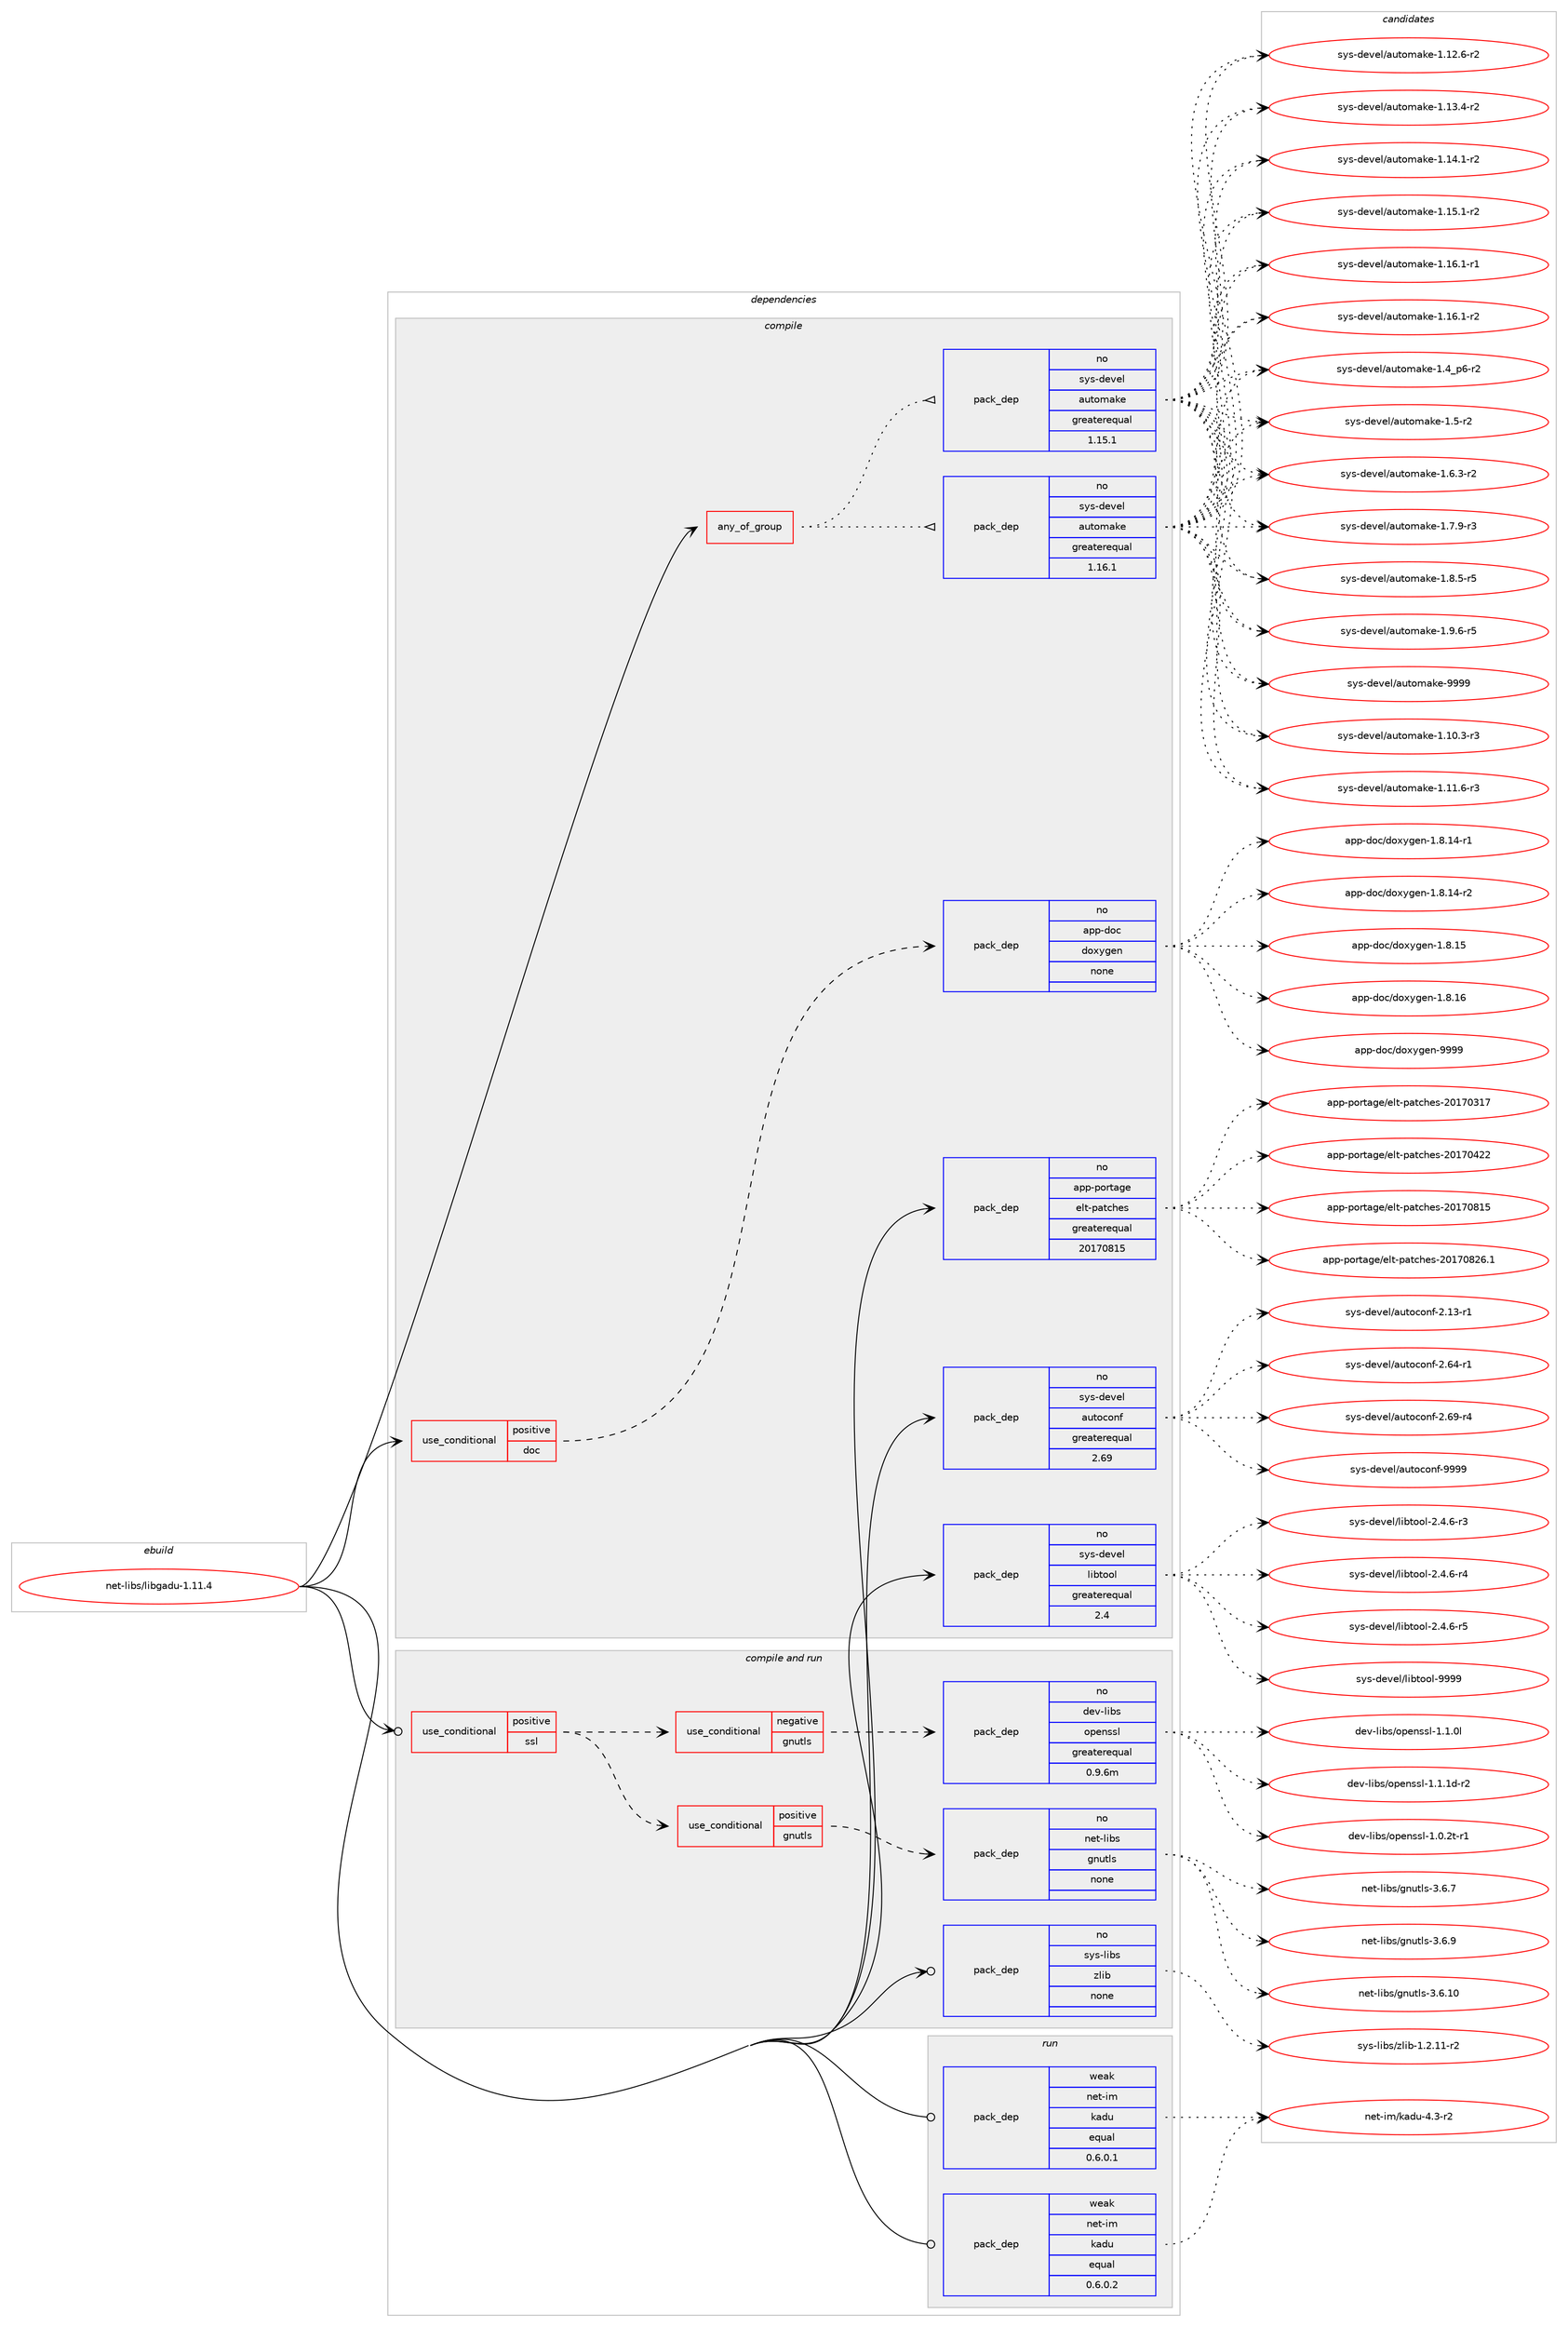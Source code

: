 digraph prolog {

# *************
# Graph options
# *************

newrank=true;
concentrate=true;
compound=true;
graph [rankdir=LR,fontname=Helvetica,fontsize=10,ranksep=1.5];#, ranksep=2.5, nodesep=0.2];
edge  [arrowhead=vee];
node  [fontname=Helvetica,fontsize=10];

# **********
# The ebuild
# **********

subgraph cluster_leftcol {
color=gray;
rank=same;
label=<<i>ebuild</i>>;
id [label="net-libs/libgadu-1.11.4", color=red, width=4, href="../net-libs/libgadu-1.11.4.svg"];
}

# ****************
# The dependencies
# ****************

subgraph cluster_midcol {
color=gray;
label=<<i>dependencies</i>>;
subgraph cluster_compile {
fillcolor="#eeeeee";
style=filled;
label=<<i>compile</i>>;
subgraph any13999 {
dependency826415 [label=<<TABLE BORDER="0" CELLBORDER="1" CELLSPACING="0" CELLPADDING="4"><TR><TD CELLPADDING="10">any_of_group</TD></TR></TABLE>>, shape=none, color=red];subgraph pack610517 {
dependency826416 [label=<<TABLE BORDER="0" CELLBORDER="1" CELLSPACING="0" CELLPADDING="4" WIDTH="220"><TR><TD ROWSPAN="6" CELLPADDING="30">pack_dep</TD></TR><TR><TD WIDTH="110">no</TD></TR><TR><TD>sys-devel</TD></TR><TR><TD>automake</TD></TR><TR><TD>greaterequal</TD></TR><TR><TD>1.16.1</TD></TR></TABLE>>, shape=none, color=blue];
}
dependency826415:e -> dependency826416:w [weight=20,style="dotted",arrowhead="oinv"];
subgraph pack610518 {
dependency826417 [label=<<TABLE BORDER="0" CELLBORDER="1" CELLSPACING="0" CELLPADDING="4" WIDTH="220"><TR><TD ROWSPAN="6" CELLPADDING="30">pack_dep</TD></TR><TR><TD WIDTH="110">no</TD></TR><TR><TD>sys-devel</TD></TR><TR><TD>automake</TD></TR><TR><TD>greaterequal</TD></TR><TR><TD>1.15.1</TD></TR></TABLE>>, shape=none, color=blue];
}
dependency826415:e -> dependency826417:w [weight=20,style="dotted",arrowhead="oinv"];
}
id:e -> dependency826415:w [weight=20,style="solid",arrowhead="vee"];
subgraph cond201442 {
dependency826418 [label=<<TABLE BORDER="0" CELLBORDER="1" CELLSPACING="0" CELLPADDING="4"><TR><TD ROWSPAN="3" CELLPADDING="10">use_conditional</TD></TR><TR><TD>positive</TD></TR><TR><TD>doc</TD></TR></TABLE>>, shape=none, color=red];
subgraph pack610519 {
dependency826419 [label=<<TABLE BORDER="0" CELLBORDER="1" CELLSPACING="0" CELLPADDING="4" WIDTH="220"><TR><TD ROWSPAN="6" CELLPADDING="30">pack_dep</TD></TR><TR><TD WIDTH="110">no</TD></TR><TR><TD>app-doc</TD></TR><TR><TD>doxygen</TD></TR><TR><TD>none</TD></TR><TR><TD></TD></TR></TABLE>>, shape=none, color=blue];
}
dependency826418:e -> dependency826419:w [weight=20,style="dashed",arrowhead="vee"];
}
id:e -> dependency826418:w [weight=20,style="solid",arrowhead="vee"];
subgraph pack610520 {
dependency826420 [label=<<TABLE BORDER="0" CELLBORDER="1" CELLSPACING="0" CELLPADDING="4" WIDTH="220"><TR><TD ROWSPAN="6" CELLPADDING="30">pack_dep</TD></TR><TR><TD WIDTH="110">no</TD></TR><TR><TD>app-portage</TD></TR><TR><TD>elt-patches</TD></TR><TR><TD>greaterequal</TD></TR><TR><TD>20170815</TD></TR></TABLE>>, shape=none, color=blue];
}
id:e -> dependency826420:w [weight=20,style="solid",arrowhead="vee"];
subgraph pack610521 {
dependency826421 [label=<<TABLE BORDER="0" CELLBORDER="1" CELLSPACING="0" CELLPADDING="4" WIDTH="220"><TR><TD ROWSPAN="6" CELLPADDING="30">pack_dep</TD></TR><TR><TD WIDTH="110">no</TD></TR><TR><TD>sys-devel</TD></TR><TR><TD>autoconf</TD></TR><TR><TD>greaterequal</TD></TR><TR><TD>2.69</TD></TR></TABLE>>, shape=none, color=blue];
}
id:e -> dependency826421:w [weight=20,style="solid",arrowhead="vee"];
subgraph pack610522 {
dependency826422 [label=<<TABLE BORDER="0" CELLBORDER="1" CELLSPACING="0" CELLPADDING="4" WIDTH="220"><TR><TD ROWSPAN="6" CELLPADDING="30">pack_dep</TD></TR><TR><TD WIDTH="110">no</TD></TR><TR><TD>sys-devel</TD></TR><TR><TD>libtool</TD></TR><TR><TD>greaterequal</TD></TR><TR><TD>2.4</TD></TR></TABLE>>, shape=none, color=blue];
}
id:e -> dependency826422:w [weight=20,style="solid",arrowhead="vee"];
}
subgraph cluster_compileandrun {
fillcolor="#eeeeee";
style=filled;
label=<<i>compile and run</i>>;
subgraph cond201443 {
dependency826423 [label=<<TABLE BORDER="0" CELLBORDER="1" CELLSPACING="0" CELLPADDING="4"><TR><TD ROWSPAN="3" CELLPADDING="10">use_conditional</TD></TR><TR><TD>positive</TD></TR><TR><TD>ssl</TD></TR></TABLE>>, shape=none, color=red];
subgraph cond201444 {
dependency826424 [label=<<TABLE BORDER="0" CELLBORDER="1" CELLSPACING="0" CELLPADDING="4"><TR><TD ROWSPAN="3" CELLPADDING="10">use_conditional</TD></TR><TR><TD>positive</TD></TR><TR><TD>gnutls</TD></TR></TABLE>>, shape=none, color=red];
subgraph pack610523 {
dependency826425 [label=<<TABLE BORDER="0" CELLBORDER="1" CELLSPACING="0" CELLPADDING="4" WIDTH="220"><TR><TD ROWSPAN="6" CELLPADDING="30">pack_dep</TD></TR><TR><TD WIDTH="110">no</TD></TR><TR><TD>net-libs</TD></TR><TR><TD>gnutls</TD></TR><TR><TD>none</TD></TR><TR><TD></TD></TR></TABLE>>, shape=none, color=blue];
}
dependency826424:e -> dependency826425:w [weight=20,style="dashed",arrowhead="vee"];
}
dependency826423:e -> dependency826424:w [weight=20,style="dashed",arrowhead="vee"];
subgraph cond201445 {
dependency826426 [label=<<TABLE BORDER="0" CELLBORDER="1" CELLSPACING="0" CELLPADDING="4"><TR><TD ROWSPAN="3" CELLPADDING="10">use_conditional</TD></TR><TR><TD>negative</TD></TR><TR><TD>gnutls</TD></TR></TABLE>>, shape=none, color=red];
subgraph pack610524 {
dependency826427 [label=<<TABLE BORDER="0" CELLBORDER="1" CELLSPACING="0" CELLPADDING="4" WIDTH="220"><TR><TD ROWSPAN="6" CELLPADDING="30">pack_dep</TD></TR><TR><TD WIDTH="110">no</TD></TR><TR><TD>dev-libs</TD></TR><TR><TD>openssl</TD></TR><TR><TD>greaterequal</TD></TR><TR><TD>0.9.6m</TD></TR></TABLE>>, shape=none, color=blue];
}
dependency826426:e -> dependency826427:w [weight=20,style="dashed",arrowhead="vee"];
}
dependency826423:e -> dependency826426:w [weight=20,style="dashed",arrowhead="vee"];
}
id:e -> dependency826423:w [weight=20,style="solid",arrowhead="odotvee"];
subgraph pack610525 {
dependency826428 [label=<<TABLE BORDER="0" CELLBORDER="1" CELLSPACING="0" CELLPADDING="4" WIDTH="220"><TR><TD ROWSPAN="6" CELLPADDING="30">pack_dep</TD></TR><TR><TD WIDTH="110">no</TD></TR><TR><TD>sys-libs</TD></TR><TR><TD>zlib</TD></TR><TR><TD>none</TD></TR><TR><TD></TD></TR></TABLE>>, shape=none, color=blue];
}
id:e -> dependency826428:w [weight=20,style="solid",arrowhead="odotvee"];
}
subgraph cluster_run {
fillcolor="#eeeeee";
style=filled;
label=<<i>run</i>>;
subgraph pack610526 {
dependency826429 [label=<<TABLE BORDER="0" CELLBORDER="1" CELLSPACING="0" CELLPADDING="4" WIDTH="220"><TR><TD ROWSPAN="6" CELLPADDING="30">pack_dep</TD></TR><TR><TD WIDTH="110">weak</TD></TR><TR><TD>net-im</TD></TR><TR><TD>kadu</TD></TR><TR><TD>equal</TD></TR><TR><TD>0.6.0.1</TD></TR></TABLE>>, shape=none, color=blue];
}
id:e -> dependency826429:w [weight=20,style="solid",arrowhead="odot"];
subgraph pack610527 {
dependency826430 [label=<<TABLE BORDER="0" CELLBORDER="1" CELLSPACING="0" CELLPADDING="4" WIDTH="220"><TR><TD ROWSPAN="6" CELLPADDING="30">pack_dep</TD></TR><TR><TD WIDTH="110">weak</TD></TR><TR><TD>net-im</TD></TR><TR><TD>kadu</TD></TR><TR><TD>equal</TD></TR><TR><TD>0.6.0.2</TD></TR></TABLE>>, shape=none, color=blue];
}
id:e -> dependency826430:w [weight=20,style="solid",arrowhead="odot"];
}
}

# **************
# The candidates
# **************

subgraph cluster_choices {
rank=same;
color=gray;
label=<<i>candidates</i>>;

subgraph choice610517 {
color=black;
nodesep=1;
choice11512111545100101118101108479711711611110997107101454946494846514511451 [label="sys-devel/automake-1.10.3-r3", color=red, width=4,href="../sys-devel/automake-1.10.3-r3.svg"];
choice11512111545100101118101108479711711611110997107101454946494946544511451 [label="sys-devel/automake-1.11.6-r3", color=red, width=4,href="../sys-devel/automake-1.11.6-r3.svg"];
choice11512111545100101118101108479711711611110997107101454946495046544511450 [label="sys-devel/automake-1.12.6-r2", color=red, width=4,href="../sys-devel/automake-1.12.6-r2.svg"];
choice11512111545100101118101108479711711611110997107101454946495146524511450 [label="sys-devel/automake-1.13.4-r2", color=red, width=4,href="../sys-devel/automake-1.13.4-r2.svg"];
choice11512111545100101118101108479711711611110997107101454946495246494511450 [label="sys-devel/automake-1.14.1-r2", color=red, width=4,href="../sys-devel/automake-1.14.1-r2.svg"];
choice11512111545100101118101108479711711611110997107101454946495346494511450 [label="sys-devel/automake-1.15.1-r2", color=red, width=4,href="../sys-devel/automake-1.15.1-r2.svg"];
choice11512111545100101118101108479711711611110997107101454946495446494511449 [label="sys-devel/automake-1.16.1-r1", color=red, width=4,href="../sys-devel/automake-1.16.1-r1.svg"];
choice11512111545100101118101108479711711611110997107101454946495446494511450 [label="sys-devel/automake-1.16.1-r2", color=red, width=4,href="../sys-devel/automake-1.16.1-r2.svg"];
choice115121115451001011181011084797117116111109971071014549465295112544511450 [label="sys-devel/automake-1.4_p6-r2", color=red, width=4,href="../sys-devel/automake-1.4_p6-r2.svg"];
choice11512111545100101118101108479711711611110997107101454946534511450 [label="sys-devel/automake-1.5-r2", color=red, width=4,href="../sys-devel/automake-1.5-r2.svg"];
choice115121115451001011181011084797117116111109971071014549465446514511450 [label="sys-devel/automake-1.6.3-r2", color=red, width=4,href="../sys-devel/automake-1.6.3-r2.svg"];
choice115121115451001011181011084797117116111109971071014549465546574511451 [label="sys-devel/automake-1.7.9-r3", color=red, width=4,href="../sys-devel/automake-1.7.9-r3.svg"];
choice115121115451001011181011084797117116111109971071014549465646534511453 [label="sys-devel/automake-1.8.5-r5", color=red, width=4,href="../sys-devel/automake-1.8.5-r5.svg"];
choice115121115451001011181011084797117116111109971071014549465746544511453 [label="sys-devel/automake-1.9.6-r5", color=red, width=4,href="../sys-devel/automake-1.9.6-r5.svg"];
choice115121115451001011181011084797117116111109971071014557575757 [label="sys-devel/automake-9999", color=red, width=4,href="../sys-devel/automake-9999.svg"];
dependency826416:e -> choice11512111545100101118101108479711711611110997107101454946494846514511451:w [style=dotted,weight="100"];
dependency826416:e -> choice11512111545100101118101108479711711611110997107101454946494946544511451:w [style=dotted,weight="100"];
dependency826416:e -> choice11512111545100101118101108479711711611110997107101454946495046544511450:w [style=dotted,weight="100"];
dependency826416:e -> choice11512111545100101118101108479711711611110997107101454946495146524511450:w [style=dotted,weight="100"];
dependency826416:e -> choice11512111545100101118101108479711711611110997107101454946495246494511450:w [style=dotted,weight="100"];
dependency826416:e -> choice11512111545100101118101108479711711611110997107101454946495346494511450:w [style=dotted,weight="100"];
dependency826416:e -> choice11512111545100101118101108479711711611110997107101454946495446494511449:w [style=dotted,weight="100"];
dependency826416:e -> choice11512111545100101118101108479711711611110997107101454946495446494511450:w [style=dotted,weight="100"];
dependency826416:e -> choice115121115451001011181011084797117116111109971071014549465295112544511450:w [style=dotted,weight="100"];
dependency826416:e -> choice11512111545100101118101108479711711611110997107101454946534511450:w [style=dotted,weight="100"];
dependency826416:e -> choice115121115451001011181011084797117116111109971071014549465446514511450:w [style=dotted,weight="100"];
dependency826416:e -> choice115121115451001011181011084797117116111109971071014549465546574511451:w [style=dotted,weight="100"];
dependency826416:e -> choice115121115451001011181011084797117116111109971071014549465646534511453:w [style=dotted,weight="100"];
dependency826416:e -> choice115121115451001011181011084797117116111109971071014549465746544511453:w [style=dotted,weight="100"];
dependency826416:e -> choice115121115451001011181011084797117116111109971071014557575757:w [style=dotted,weight="100"];
}
subgraph choice610518 {
color=black;
nodesep=1;
choice11512111545100101118101108479711711611110997107101454946494846514511451 [label="sys-devel/automake-1.10.3-r3", color=red, width=4,href="../sys-devel/automake-1.10.3-r3.svg"];
choice11512111545100101118101108479711711611110997107101454946494946544511451 [label="sys-devel/automake-1.11.6-r3", color=red, width=4,href="../sys-devel/automake-1.11.6-r3.svg"];
choice11512111545100101118101108479711711611110997107101454946495046544511450 [label="sys-devel/automake-1.12.6-r2", color=red, width=4,href="../sys-devel/automake-1.12.6-r2.svg"];
choice11512111545100101118101108479711711611110997107101454946495146524511450 [label="sys-devel/automake-1.13.4-r2", color=red, width=4,href="../sys-devel/automake-1.13.4-r2.svg"];
choice11512111545100101118101108479711711611110997107101454946495246494511450 [label="sys-devel/automake-1.14.1-r2", color=red, width=4,href="../sys-devel/automake-1.14.1-r2.svg"];
choice11512111545100101118101108479711711611110997107101454946495346494511450 [label="sys-devel/automake-1.15.1-r2", color=red, width=4,href="../sys-devel/automake-1.15.1-r2.svg"];
choice11512111545100101118101108479711711611110997107101454946495446494511449 [label="sys-devel/automake-1.16.1-r1", color=red, width=4,href="../sys-devel/automake-1.16.1-r1.svg"];
choice11512111545100101118101108479711711611110997107101454946495446494511450 [label="sys-devel/automake-1.16.1-r2", color=red, width=4,href="../sys-devel/automake-1.16.1-r2.svg"];
choice115121115451001011181011084797117116111109971071014549465295112544511450 [label="sys-devel/automake-1.4_p6-r2", color=red, width=4,href="../sys-devel/automake-1.4_p6-r2.svg"];
choice11512111545100101118101108479711711611110997107101454946534511450 [label="sys-devel/automake-1.5-r2", color=red, width=4,href="../sys-devel/automake-1.5-r2.svg"];
choice115121115451001011181011084797117116111109971071014549465446514511450 [label="sys-devel/automake-1.6.3-r2", color=red, width=4,href="../sys-devel/automake-1.6.3-r2.svg"];
choice115121115451001011181011084797117116111109971071014549465546574511451 [label="sys-devel/automake-1.7.9-r3", color=red, width=4,href="../sys-devel/automake-1.7.9-r3.svg"];
choice115121115451001011181011084797117116111109971071014549465646534511453 [label="sys-devel/automake-1.8.5-r5", color=red, width=4,href="../sys-devel/automake-1.8.5-r5.svg"];
choice115121115451001011181011084797117116111109971071014549465746544511453 [label="sys-devel/automake-1.9.6-r5", color=red, width=4,href="../sys-devel/automake-1.9.6-r5.svg"];
choice115121115451001011181011084797117116111109971071014557575757 [label="sys-devel/automake-9999", color=red, width=4,href="../sys-devel/automake-9999.svg"];
dependency826417:e -> choice11512111545100101118101108479711711611110997107101454946494846514511451:w [style=dotted,weight="100"];
dependency826417:e -> choice11512111545100101118101108479711711611110997107101454946494946544511451:w [style=dotted,weight="100"];
dependency826417:e -> choice11512111545100101118101108479711711611110997107101454946495046544511450:w [style=dotted,weight="100"];
dependency826417:e -> choice11512111545100101118101108479711711611110997107101454946495146524511450:w [style=dotted,weight="100"];
dependency826417:e -> choice11512111545100101118101108479711711611110997107101454946495246494511450:w [style=dotted,weight="100"];
dependency826417:e -> choice11512111545100101118101108479711711611110997107101454946495346494511450:w [style=dotted,weight="100"];
dependency826417:e -> choice11512111545100101118101108479711711611110997107101454946495446494511449:w [style=dotted,weight="100"];
dependency826417:e -> choice11512111545100101118101108479711711611110997107101454946495446494511450:w [style=dotted,weight="100"];
dependency826417:e -> choice115121115451001011181011084797117116111109971071014549465295112544511450:w [style=dotted,weight="100"];
dependency826417:e -> choice11512111545100101118101108479711711611110997107101454946534511450:w [style=dotted,weight="100"];
dependency826417:e -> choice115121115451001011181011084797117116111109971071014549465446514511450:w [style=dotted,weight="100"];
dependency826417:e -> choice115121115451001011181011084797117116111109971071014549465546574511451:w [style=dotted,weight="100"];
dependency826417:e -> choice115121115451001011181011084797117116111109971071014549465646534511453:w [style=dotted,weight="100"];
dependency826417:e -> choice115121115451001011181011084797117116111109971071014549465746544511453:w [style=dotted,weight="100"];
dependency826417:e -> choice115121115451001011181011084797117116111109971071014557575757:w [style=dotted,weight="100"];
}
subgraph choice610519 {
color=black;
nodesep=1;
choice97112112451001119947100111120121103101110454946564649524511449 [label="app-doc/doxygen-1.8.14-r1", color=red, width=4,href="../app-doc/doxygen-1.8.14-r1.svg"];
choice97112112451001119947100111120121103101110454946564649524511450 [label="app-doc/doxygen-1.8.14-r2", color=red, width=4,href="../app-doc/doxygen-1.8.14-r2.svg"];
choice9711211245100111994710011112012110310111045494656464953 [label="app-doc/doxygen-1.8.15", color=red, width=4,href="../app-doc/doxygen-1.8.15.svg"];
choice9711211245100111994710011112012110310111045494656464954 [label="app-doc/doxygen-1.8.16", color=red, width=4,href="../app-doc/doxygen-1.8.16.svg"];
choice971121124510011199471001111201211031011104557575757 [label="app-doc/doxygen-9999", color=red, width=4,href="../app-doc/doxygen-9999.svg"];
dependency826419:e -> choice97112112451001119947100111120121103101110454946564649524511449:w [style=dotted,weight="100"];
dependency826419:e -> choice97112112451001119947100111120121103101110454946564649524511450:w [style=dotted,weight="100"];
dependency826419:e -> choice9711211245100111994710011112012110310111045494656464953:w [style=dotted,weight="100"];
dependency826419:e -> choice9711211245100111994710011112012110310111045494656464954:w [style=dotted,weight="100"];
dependency826419:e -> choice971121124510011199471001111201211031011104557575757:w [style=dotted,weight="100"];
}
subgraph choice610520 {
color=black;
nodesep=1;
choice97112112451121111141169710310147101108116451129711699104101115455048495548514955 [label="app-portage/elt-patches-20170317", color=red, width=4,href="../app-portage/elt-patches-20170317.svg"];
choice97112112451121111141169710310147101108116451129711699104101115455048495548525050 [label="app-portage/elt-patches-20170422", color=red, width=4,href="../app-portage/elt-patches-20170422.svg"];
choice97112112451121111141169710310147101108116451129711699104101115455048495548564953 [label="app-portage/elt-patches-20170815", color=red, width=4,href="../app-portage/elt-patches-20170815.svg"];
choice971121124511211111411697103101471011081164511297116991041011154550484955485650544649 [label="app-portage/elt-patches-20170826.1", color=red, width=4,href="../app-portage/elt-patches-20170826.1.svg"];
dependency826420:e -> choice97112112451121111141169710310147101108116451129711699104101115455048495548514955:w [style=dotted,weight="100"];
dependency826420:e -> choice97112112451121111141169710310147101108116451129711699104101115455048495548525050:w [style=dotted,weight="100"];
dependency826420:e -> choice97112112451121111141169710310147101108116451129711699104101115455048495548564953:w [style=dotted,weight="100"];
dependency826420:e -> choice971121124511211111411697103101471011081164511297116991041011154550484955485650544649:w [style=dotted,weight="100"];
}
subgraph choice610521 {
color=black;
nodesep=1;
choice1151211154510010111810110847971171161119911111010245504649514511449 [label="sys-devel/autoconf-2.13-r1", color=red, width=4,href="../sys-devel/autoconf-2.13-r1.svg"];
choice1151211154510010111810110847971171161119911111010245504654524511449 [label="sys-devel/autoconf-2.64-r1", color=red, width=4,href="../sys-devel/autoconf-2.64-r1.svg"];
choice1151211154510010111810110847971171161119911111010245504654574511452 [label="sys-devel/autoconf-2.69-r4", color=red, width=4,href="../sys-devel/autoconf-2.69-r4.svg"];
choice115121115451001011181011084797117116111991111101024557575757 [label="sys-devel/autoconf-9999", color=red, width=4,href="../sys-devel/autoconf-9999.svg"];
dependency826421:e -> choice1151211154510010111810110847971171161119911111010245504649514511449:w [style=dotted,weight="100"];
dependency826421:e -> choice1151211154510010111810110847971171161119911111010245504654524511449:w [style=dotted,weight="100"];
dependency826421:e -> choice1151211154510010111810110847971171161119911111010245504654574511452:w [style=dotted,weight="100"];
dependency826421:e -> choice115121115451001011181011084797117116111991111101024557575757:w [style=dotted,weight="100"];
}
subgraph choice610522 {
color=black;
nodesep=1;
choice1151211154510010111810110847108105981161111111084550465246544511451 [label="sys-devel/libtool-2.4.6-r3", color=red, width=4,href="../sys-devel/libtool-2.4.6-r3.svg"];
choice1151211154510010111810110847108105981161111111084550465246544511452 [label="sys-devel/libtool-2.4.6-r4", color=red, width=4,href="../sys-devel/libtool-2.4.6-r4.svg"];
choice1151211154510010111810110847108105981161111111084550465246544511453 [label="sys-devel/libtool-2.4.6-r5", color=red, width=4,href="../sys-devel/libtool-2.4.6-r5.svg"];
choice1151211154510010111810110847108105981161111111084557575757 [label="sys-devel/libtool-9999", color=red, width=4,href="../sys-devel/libtool-9999.svg"];
dependency826422:e -> choice1151211154510010111810110847108105981161111111084550465246544511451:w [style=dotted,weight="100"];
dependency826422:e -> choice1151211154510010111810110847108105981161111111084550465246544511452:w [style=dotted,weight="100"];
dependency826422:e -> choice1151211154510010111810110847108105981161111111084550465246544511453:w [style=dotted,weight="100"];
dependency826422:e -> choice1151211154510010111810110847108105981161111111084557575757:w [style=dotted,weight="100"];
}
subgraph choice610523 {
color=black;
nodesep=1;
choice11010111645108105981154710311011711610811545514654464948 [label="net-libs/gnutls-3.6.10", color=red, width=4,href="../net-libs/gnutls-3.6.10.svg"];
choice110101116451081059811547103110117116108115455146544655 [label="net-libs/gnutls-3.6.7", color=red, width=4,href="../net-libs/gnutls-3.6.7.svg"];
choice110101116451081059811547103110117116108115455146544657 [label="net-libs/gnutls-3.6.9", color=red, width=4,href="../net-libs/gnutls-3.6.9.svg"];
dependency826425:e -> choice11010111645108105981154710311011711610811545514654464948:w [style=dotted,weight="100"];
dependency826425:e -> choice110101116451081059811547103110117116108115455146544655:w [style=dotted,weight="100"];
dependency826425:e -> choice110101116451081059811547103110117116108115455146544657:w [style=dotted,weight="100"];
}
subgraph choice610524 {
color=black;
nodesep=1;
choice1001011184510810598115471111121011101151151084549464846501164511449 [label="dev-libs/openssl-1.0.2t-r1", color=red, width=4,href="../dev-libs/openssl-1.0.2t-r1.svg"];
choice100101118451081059811547111112101110115115108454946494648108 [label="dev-libs/openssl-1.1.0l", color=red, width=4,href="../dev-libs/openssl-1.1.0l.svg"];
choice1001011184510810598115471111121011101151151084549464946491004511450 [label="dev-libs/openssl-1.1.1d-r2", color=red, width=4,href="../dev-libs/openssl-1.1.1d-r2.svg"];
dependency826427:e -> choice1001011184510810598115471111121011101151151084549464846501164511449:w [style=dotted,weight="100"];
dependency826427:e -> choice100101118451081059811547111112101110115115108454946494648108:w [style=dotted,weight="100"];
dependency826427:e -> choice1001011184510810598115471111121011101151151084549464946491004511450:w [style=dotted,weight="100"];
}
subgraph choice610525 {
color=black;
nodesep=1;
choice11512111545108105981154712210810598454946504649494511450 [label="sys-libs/zlib-1.2.11-r2", color=red, width=4,href="../sys-libs/zlib-1.2.11-r2.svg"];
dependency826428:e -> choice11512111545108105981154712210810598454946504649494511450:w [style=dotted,weight="100"];
}
subgraph choice610526 {
color=black;
nodesep=1;
choice110101116451051094710797100117455246514511450 [label="net-im/kadu-4.3-r2", color=red, width=4,href="../net-im/kadu-4.3-r2.svg"];
dependency826429:e -> choice110101116451051094710797100117455246514511450:w [style=dotted,weight="100"];
}
subgraph choice610527 {
color=black;
nodesep=1;
choice110101116451051094710797100117455246514511450 [label="net-im/kadu-4.3-r2", color=red, width=4,href="../net-im/kadu-4.3-r2.svg"];
dependency826430:e -> choice110101116451051094710797100117455246514511450:w [style=dotted,weight="100"];
}
}

}
